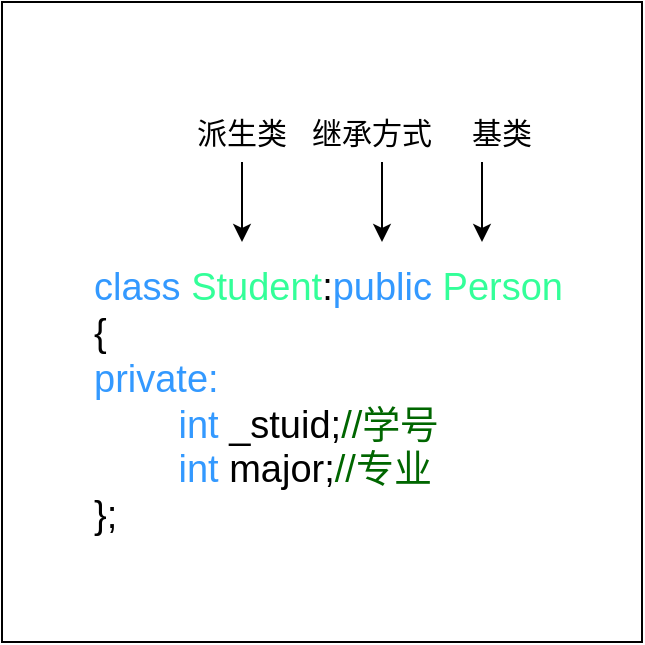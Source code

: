 <mxfile>
    <diagram id="IIXyKmJEJDywyLvczETk" name="第 1 页">
        <mxGraphModel dx="890" dy="819" grid="1" gridSize="10" guides="1" tooltips="1" connect="1" arrows="1" fold="1" page="1" pageScale="1" pageWidth="1169" pageHeight="827" math="0" shadow="0">
            <root>
                <mxCell id="0"/>
                <mxCell id="1" parent="0"/>
                <mxCell id="14" value="" style="rounded=0;whiteSpace=wrap;html=1;fontSize=19;fontColor=#F0F0F0;" parent="1" vertex="1">
                    <mxGeometry x="160" y="120" width="320" height="320" as="geometry"/>
                </mxCell>
                <mxCell id="2" value="&lt;font style=&quot;font-size: 19px;&quot;&gt;&lt;font color=&quot;#3399ff&quot;&gt;class&lt;/font&gt; &lt;font color=&quot;#33ff99&quot;&gt;Student&lt;/font&gt;:&lt;font color=&quot;#3399ff&quot;&gt;public&lt;/font&gt; &lt;font color=&quot;#33ff99&quot;&gt;Person&lt;/font&gt;&lt;br&gt;{&lt;br&gt;&lt;font color=&quot;#3399ff&quot;&gt;private:&lt;/font&gt;&lt;br&gt;&lt;span style=&quot;white-space: pre;&quot;&gt;&#9;&lt;/span&gt;&lt;font color=&quot;#3399ff&quot;&gt;int&lt;/font&gt; _stuid;&lt;font color=&quot;#006600&quot;&gt;//学号&lt;/font&gt;&lt;br&gt;&lt;span style=&quot;white-space: pre;&quot;&gt;&#9;&lt;/span&gt;&lt;font color=&quot;#3399ff&quot;&gt;int&lt;/font&gt; major;&lt;font color=&quot;#006600&quot;&gt;//专业&lt;/font&gt;&lt;br&gt;};&lt;/font&gt;" style="text;strokeColor=none;fillColor=none;align=left;verticalAlign=middle;spacingLeft=4;spacingRight=4;overflow=hidden;points=[[0,0.5],[1,0.5]];portConstraint=eastwest;rotatable=0;whiteSpace=wrap;html=1;" parent="1" vertex="1">
                    <mxGeometry x="200" y="240" width="280" height="160" as="geometry"/>
                </mxCell>
                <mxCell id="5" value="" style="endArrow=classic;html=1;fontSize=19;fontColor=#006600;" parent="1" edge="1">
                    <mxGeometry width="50" height="50" relative="1" as="geometry">
                        <mxPoint x="280" y="200" as="sourcePoint"/>
                        <mxPoint x="280" y="240" as="targetPoint"/>
                    </mxGeometry>
                </mxCell>
                <mxCell id="6" value="" style="endArrow=classic;html=1;fontSize=19;fontColor=#006600;" parent="1" edge="1">
                    <mxGeometry width="50" height="50" relative="1" as="geometry">
                        <mxPoint x="400" y="200" as="sourcePoint"/>
                        <mxPoint x="400" y="240" as="targetPoint"/>
                    </mxGeometry>
                </mxCell>
                <mxCell id="7" value="" style="endArrow=classic;html=1;fontSize=19;fontColor=#006600;" parent="1" edge="1">
                    <mxGeometry width="50" height="50" relative="1" as="geometry">
                        <mxPoint x="350" y="200" as="sourcePoint"/>
                        <mxPoint x="350" y="240" as="targetPoint"/>
                    </mxGeometry>
                </mxCell>
                <mxCell id="15" value="&lt;font style=&quot;font-size: 15px;&quot;&gt;派生类&lt;/font&gt;" style="text;html=1;strokeColor=none;fillColor=none;align=center;verticalAlign=middle;whiteSpace=wrap;rounded=0;" vertex="1" parent="1">
                    <mxGeometry x="250" y="170" width="60" height="30" as="geometry"/>
                </mxCell>
                <mxCell id="16" value="基类" style="text;html=1;strokeColor=none;fillColor=none;align=center;verticalAlign=middle;whiteSpace=wrap;rounded=0;fontSize=15;" vertex="1" parent="1">
                    <mxGeometry x="380" y="170" width="60" height="30" as="geometry"/>
                </mxCell>
                <mxCell id="17" value="继承方式" style="text;html=1;strokeColor=none;fillColor=none;align=center;verticalAlign=middle;whiteSpace=wrap;rounded=0;fontSize=15;" vertex="1" parent="1">
                    <mxGeometry x="310" y="170" width="70" height="30" as="geometry"/>
                </mxCell>
            </root>
        </mxGraphModel>
    </diagram>
</mxfile>